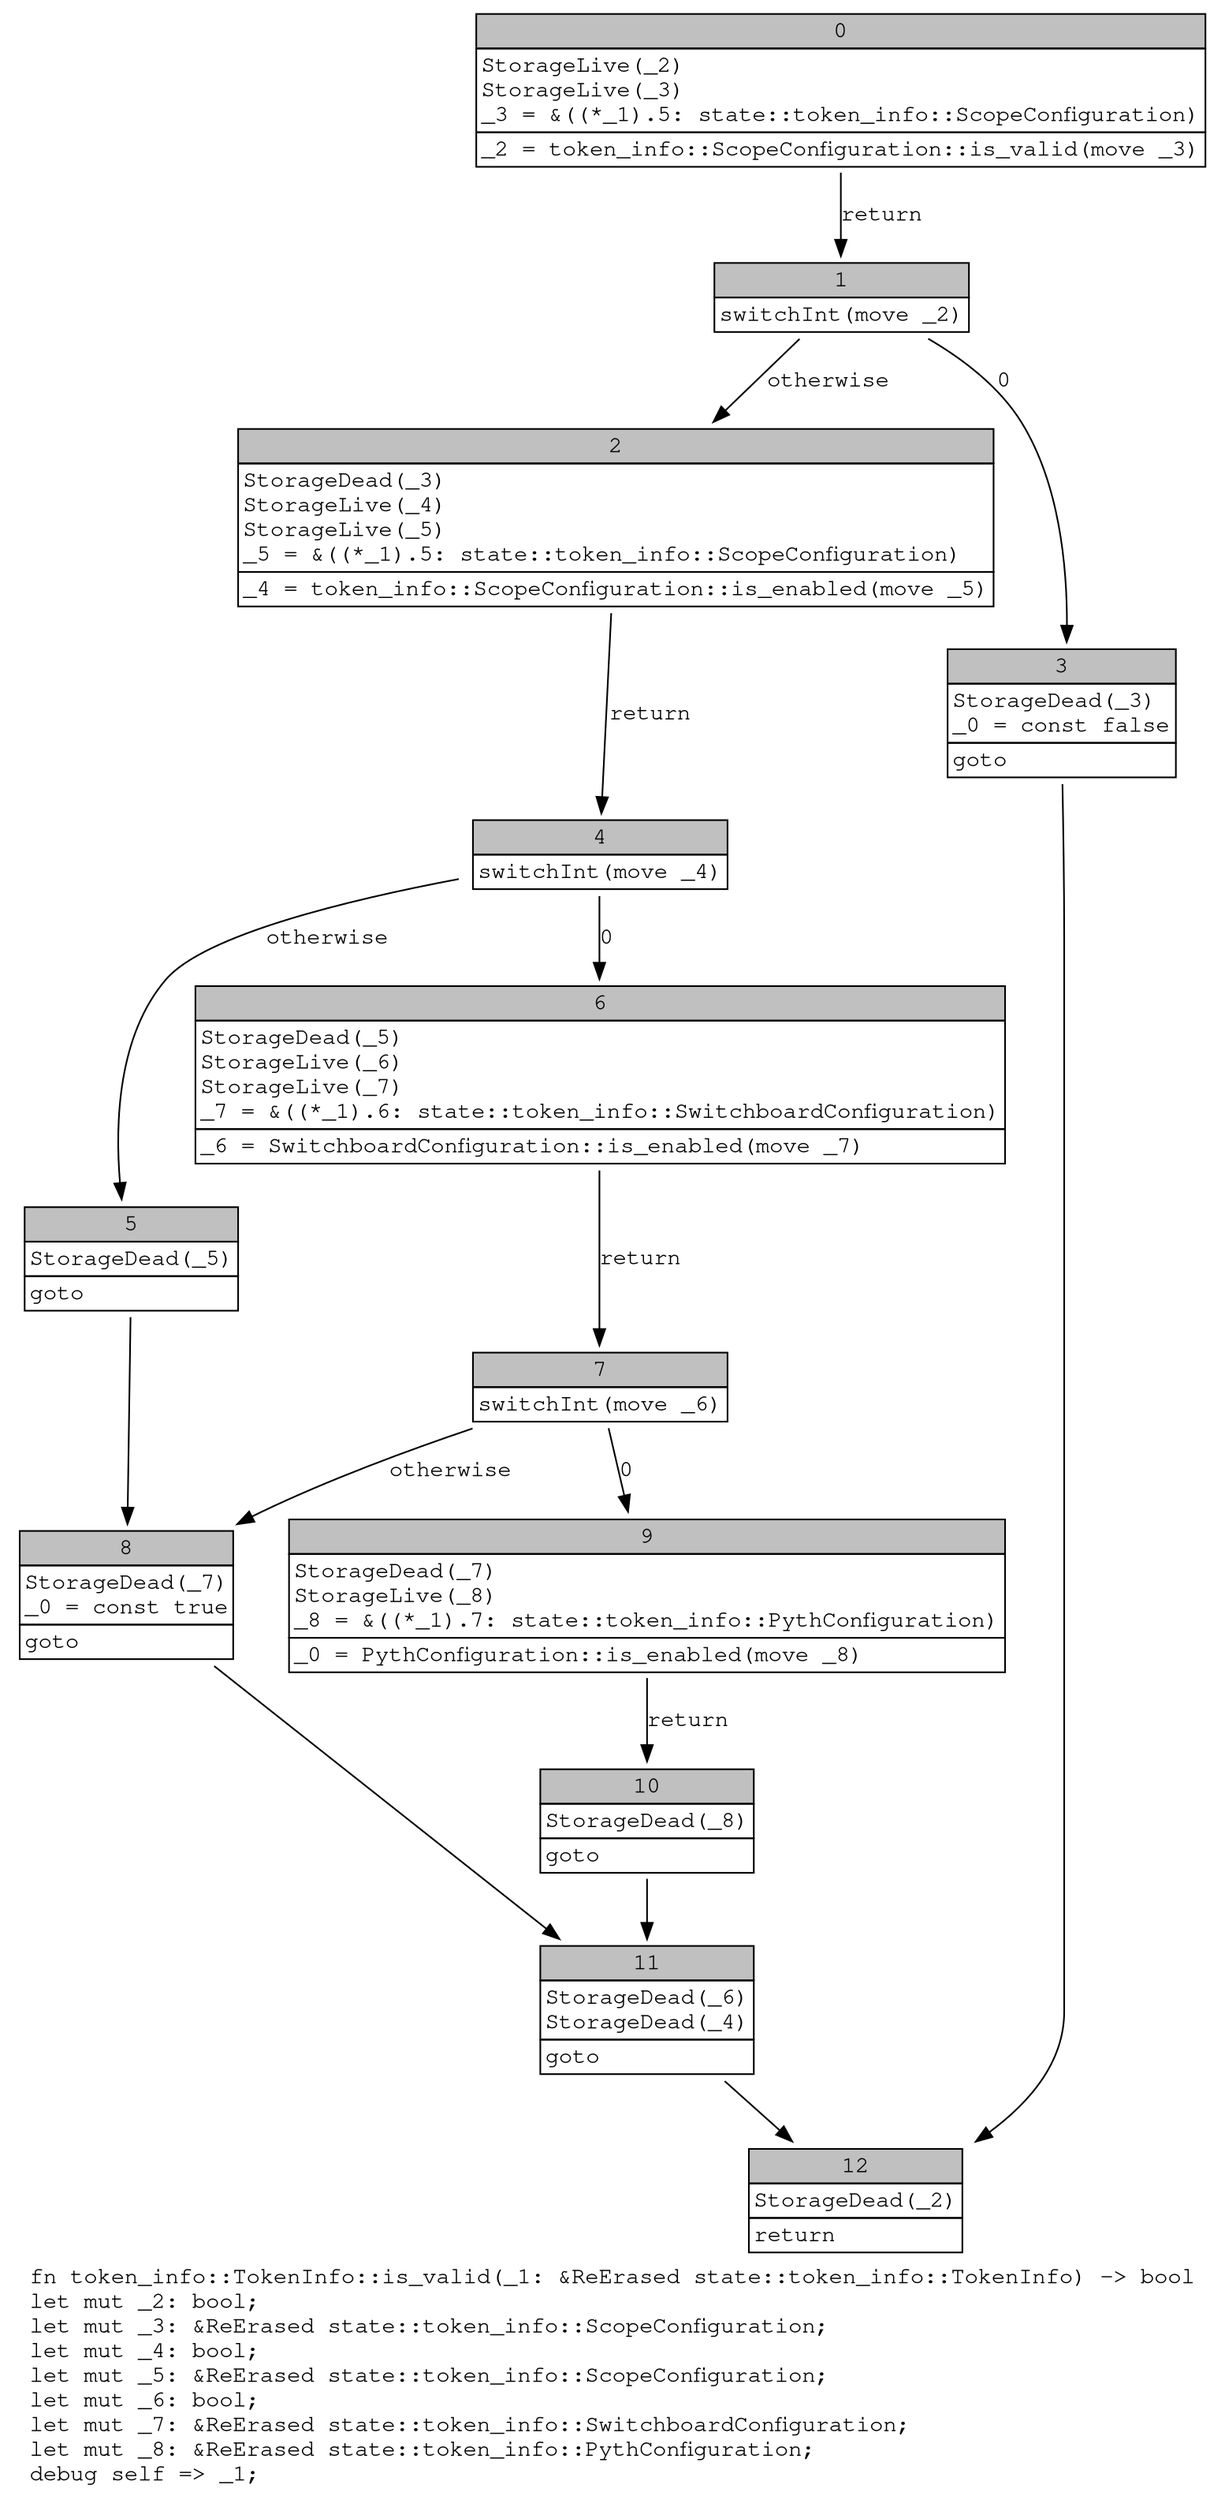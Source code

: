 digraph Mir_0_1985 {
    graph [fontname="Courier, monospace"];
    node [fontname="Courier, monospace"];
    edge [fontname="Courier, monospace"];
    label=<fn token_info::TokenInfo::is_valid(_1: &amp;ReErased state::token_info::TokenInfo) -&gt; bool<br align="left"/>let mut _2: bool;<br align="left"/>let mut _3: &amp;ReErased state::token_info::ScopeConfiguration;<br align="left"/>let mut _4: bool;<br align="left"/>let mut _5: &amp;ReErased state::token_info::ScopeConfiguration;<br align="left"/>let mut _6: bool;<br align="left"/>let mut _7: &amp;ReErased state::token_info::SwitchboardConfiguration;<br align="left"/>let mut _8: &amp;ReErased state::token_info::PythConfiguration;<br align="left"/>debug self =&gt; _1;<br align="left"/>>;
    bb0__0_1985 [shape="none", label=<<table border="0" cellborder="1" cellspacing="0"><tr><td bgcolor="gray" align="center" colspan="1">0</td></tr><tr><td align="left" balign="left">StorageLive(_2)<br/>StorageLive(_3)<br/>_3 = &amp;((*_1).5: state::token_info::ScopeConfiguration)<br/></td></tr><tr><td align="left">_2 = token_info::ScopeConfiguration::is_valid(move _3)</td></tr></table>>];
    bb1__0_1985 [shape="none", label=<<table border="0" cellborder="1" cellspacing="0"><tr><td bgcolor="gray" align="center" colspan="1">1</td></tr><tr><td align="left">switchInt(move _2)</td></tr></table>>];
    bb2__0_1985 [shape="none", label=<<table border="0" cellborder="1" cellspacing="0"><tr><td bgcolor="gray" align="center" colspan="1">2</td></tr><tr><td align="left" balign="left">StorageDead(_3)<br/>StorageLive(_4)<br/>StorageLive(_5)<br/>_5 = &amp;((*_1).5: state::token_info::ScopeConfiguration)<br/></td></tr><tr><td align="left">_4 = token_info::ScopeConfiguration::is_enabled(move _5)</td></tr></table>>];
    bb3__0_1985 [shape="none", label=<<table border="0" cellborder="1" cellspacing="0"><tr><td bgcolor="gray" align="center" colspan="1">3</td></tr><tr><td align="left" balign="left">StorageDead(_3)<br/>_0 = const false<br/></td></tr><tr><td align="left">goto</td></tr></table>>];
    bb4__0_1985 [shape="none", label=<<table border="0" cellborder="1" cellspacing="0"><tr><td bgcolor="gray" align="center" colspan="1">4</td></tr><tr><td align="left">switchInt(move _4)</td></tr></table>>];
    bb5__0_1985 [shape="none", label=<<table border="0" cellborder="1" cellspacing="0"><tr><td bgcolor="gray" align="center" colspan="1">5</td></tr><tr><td align="left" balign="left">StorageDead(_5)<br/></td></tr><tr><td align="left">goto</td></tr></table>>];
    bb6__0_1985 [shape="none", label=<<table border="0" cellborder="1" cellspacing="0"><tr><td bgcolor="gray" align="center" colspan="1">6</td></tr><tr><td align="left" balign="left">StorageDead(_5)<br/>StorageLive(_6)<br/>StorageLive(_7)<br/>_7 = &amp;((*_1).6: state::token_info::SwitchboardConfiguration)<br/></td></tr><tr><td align="left">_6 = SwitchboardConfiguration::is_enabled(move _7)</td></tr></table>>];
    bb7__0_1985 [shape="none", label=<<table border="0" cellborder="1" cellspacing="0"><tr><td bgcolor="gray" align="center" colspan="1">7</td></tr><tr><td align="left">switchInt(move _6)</td></tr></table>>];
    bb8__0_1985 [shape="none", label=<<table border="0" cellborder="1" cellspacing="0"><tr><td bgcolor="gray" align="center" colspan="1">8</td></tr><tr><td align="left" balign="left">StorageDead(_7)<br/>_0 = const true<br/></td></tr><tr><td align="left">goto</td></tr></table>>];
    bb9__0_1985 [shape="none", label=<<table border="0" cellborder="1" cellspacing="0"><tr><td bgcolor="gray" align="center" colspan="1">9</td></tr><tr><td align="left" balign="left">StorageDead(_7)<br/>StorageLive(_8)<br/>_8 = &amp;((*_1).7: state::token_info::PythConfiguration)<br/></td></tr><tr><td align="left">_0 = PythConfiguration::is_enabled(move _8)</td></tr></table>>];
    bb10__0_1985 [shape="none", label=<<table border="0" cellborder="1" cellspacing="0"><tr><td bgcolor="gray" align="center" colspan="1">10</td></tr><tr><td align="left" balign="left">StorageDead(_8)<br/></td></tr><tr><td align="left">goto</td></tr></table>>];
    bb11__0_1985 [shape="none", label=<<table border="0" cellborder="1" cellspacing="0"><tr><td bgcolor="gray" align="center" colspan="1">11</td></tr><tr><td align="left" balign="left">StorageDead(_6)<br/>StorageDead(_4)<br/></td></tr><tr><td align="left">goto</td></tr></table>>];
    bb12__0_1985 [shape="none", label=<<table border="0" cellborder="1" cellspacing="0"><tr><td bgcolor="gray" align="center" colspan="1">12</td></tr><tr><td align="left" balign="left">StorageDead(_2)<br/></td></tr><tr><td align="left">return</td></tr></table>>];
    bb0__0_1985 -> bb1__0_1985 [label="return"];
    bb1__0_1985 -> bb3__0_1985 [label="0"];
    bb1__0_1985 -> bb2__0_1985 [label="otherwise"];
    bb2__0_1985 -> bb4__0_1985 [label="return"];
    bb3__0_1985 -> bb12__0_1985 [label=""];
    bb4__0_1985 -> bb6__0_1985 [label="0"];
    bb4__0_1985 -> bb5__0_1985 [label="otherwise"];
    bb5__0_1985 -> bb8__0_1985 [label=""];
    bb6__0_1985 -> bb7__0_1985 [label="return"];
    bb7__0_1985 -> bb9__0_1985 [label="0"];
    bb7__0_1985 -> bb8__0_1985 [label="otherwise"];
    bb8__0_1985 -> bb11__0_1985 [label=""];
    bb9__0_1985 -> bb10__0_1985 [label="return"];
    bb10__0_1985 -> bb11__0_1985 [label=""];
    bb11__0_1985 -> bb12__0_1985 [label=""];
}
